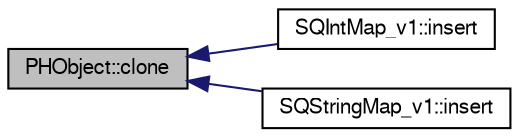 digraph "PHObject::clone"
{
  bgcolor="transparent";
  edge [fontname="FreeSans",fontsize="10",labelfontname="FreeSans",labelfontsize="10"];
  node [fontname="FreeSans",fontsize="10",shape=record];
  rankdir="LR";
  Node1 [label="PHObject::clone",height=0.2,width=0.4,color="black", fillcolor="grey75", style="filled" fontcolor="black"];
  Node1 -> Node2 [dir="back",color="midnightblue",fontsize="10",style="solid",fontname="FreeSans"];
  Node2 [label="SQIntMap_v1::insert",height=0.2,width=0.4,color="black",URL="$d1/d94/classSQIntMap__v1.html#a4e734e6c064cf2f86870d1acffbe6978"];
  Node1 -> Node3 [dir="back",color="midnightblue",fontsize="10",style="solid",fontname="FreeSans"];
  Node3 [label="SQStringMap_v1::insert",height=0.2,width=0.4,color="black",URL="$d7/d3d/classSQStringMap__v1.html#adba5a872e84f400afeb626c35f244bd9"];
}
